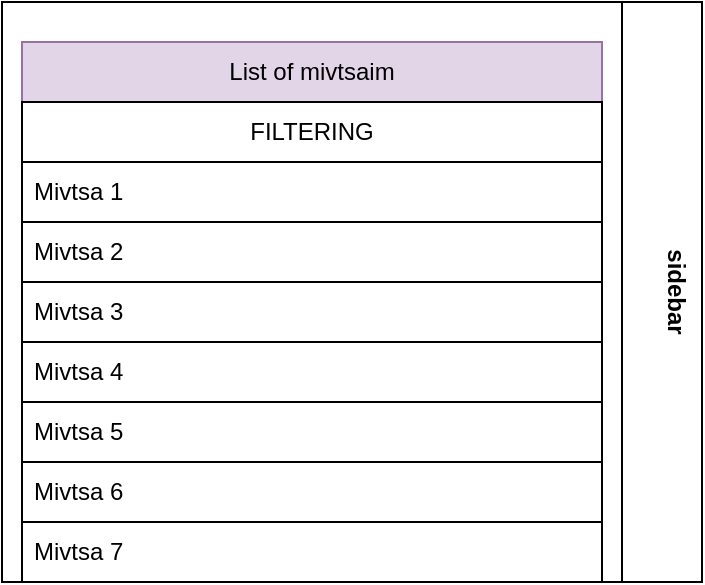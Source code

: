 <mxfile version="26.0.16">
  <diagram name="Page-1" id="GSm1IPPbRoBWgB8fPebC">
    <mxGraphModel dx="923" dy="571" grid="1" gridSize="10" guides="1" tooltips="1" connect="1" arrows="1" fold="1" page="1" pageScale="1" pageWidth="827" pageHeight="1169" math="0" shadow="0">
      <root>
        <mxCell id="0" />
        <mxCell id="1" parent="0" />
        <mxCell id="TBUs8aDhBhdy393vnozS-3" value="sidebar&lt;div&gt;&lt;br&gt;&lt;/div&gt;" style="swimlane;horizontal=0;whiteSpace=wrap;html=1;rotation=-180;startSize=40;" vertex="1" parent="1">
          <mxGeometry x="310" y="340" width="350" height="290" as="geometry" />
        </mxCell>
        <mxCell id="TBUs8aDhBhdy393vnozS-9" value="List of mivtsaim" style="swimlane;fontStyle=0;childLayout=stackLayout;horizontal=1;startSize=30;horizontalStack=0;resizeParent=1;resizeParentMax=0;resizeLast=0;collapsible=1;marginBottom=0;whiteSpace=wrap;html=1;fillColor=#e1d5e7;strokeColor=#9673a6;" vertex="1" parent="1">
          <mxGeometry x="320" y="360" width="290" height="270" as="geometry" />
        </mxCell>
        <mxCell id="TBUs8aDhBhdy393vnozS-10" value="FILTERING" style="text;align=center;verticalAlign=middle;spacingLeft=4;spacingRight=4;overflow=hidden;points=[[0,0.5],[1,0.5]];portConstraint=eastwest;rotatable=0;whiteSpace=wrap;html=1;fillColor=default;strokeColor=default;" vertex="1" parent="TBUs8aDhBhdy393vnozS-9">
          <mxGeometry y="30" width="290" height="30" as="geometry" />
        </mxCell>
        <mxCell id="TBUs8aDhBhdy393vnozS-11" value="Mivtsa 1" style="text;strokeColor=default;fillColor=none;align=left;verticalAlign=middle;spacingLeft=4;spacingRight=4;overflow=hidden;points=[[0,0.5],[1,0.5]];portConstraint=eastwest;rotatable=0;whiteSpace=wrap;html=1;" vertex="1" parent="TBUs8aDhBhdy393vnozS-9">
          <mxGeometry y="60" width="290" height="30" as="geometry" />
        </mxCell>
        <mxCell id="TBUs8aDhBhdy393vnozS-12" value="Mivtsa 2" style="text;strokeColor=default;fillColor=none;align=left;verticalAlign=middle;spacingLeft=4;spacingRight=4;overflow=hidden;points=[[0,0.5],[1,0.5]];portConstraint=eastwest;rotatable=0;whiteSpace=wrap;html=1;" vertex="1" parent="TBUs8aDhBhdy393vnozS-9">
          <mxGeometry y="90" width="290" height="30" as="geometry" />
        </mxCell>
        <mxCell id="TBUs8aDhBhdy393vnozS-13" value="Mivtsa 3" style="text;strokeColor=default;fillColor=none;align=left;verticalAlign=middle;spacingLeft=4;spacingRight=4;overflow=hidden;points=[[0,0.5],[1,0.5]];portConstraint=eastwest;rotatable=0;whiteSpace=wrap;html=1;" vertex="1" parent="TBUs8aDhBhdy393vnozS-9">
          <mxGeometry y="120" width="290" height="30" as="geometry" />
        </mxCell>
        <mxCell id="TBUs8aDhBhdy393vnozS-14" value="Mivtsa 4" style="text;strokeColor=default;fillColor=none;align=left;verticalAlign=middle;spacingLeft=4;spacingRight=4;overflow=hidden;points=[[0,0.5],[1,0.5]];portConstraint=eastwest;rotatable=0;whiteSpace=wrap;html=1;" vertex="1" parent="TBUs8aDhBhdy393vnozS-9">
          <mxGeometry y="150" width="290" height="30" as="geometry" />
        </mxCell>
        <mxCell id="TBUs8aDhBhdy393vnozS-15" value="Mivtsa 5" style="text;strokeColor=default;fillColor=none;align=left;verticalAlign=middle;spacingLeft=4;spacingRight=4;overflow=hidden;points=[[0,0.5],[1,0.5]];portConstraint=eastwest;rotatable=0;whiteSpace=wrap;html=1;" vertex="1" parent="TBUs8aDhBhdy393vnozS-9">
          <mxGeometry y="180" width="290" height="30" as="geometry" />
        </mxCell>
        <mxCell id="TBUs8aDhBhdy393vnozS-17" value="Mivtsa 6" style="text;strokeColor=default;fillColor=none;align=left;verticalAlign=middle;spacingLeft=4;spacingRight=4;overflow=hidden;points=[[0,0.5],[1,0.5]];portConstraint=eastwest;rotatable=0;whiteSpace=wrap;html=1;" vertex="1" parent="TBUs8aDhBhdy393vnozS-9">
          <mxGeometry y="210" width="290" height="30" as="geometry" />
        </mxCell>
        <mxCell id="TBUs8aDhBhdy393vnozS-18" value="Mivtsa 7" style="text;strokeColor=default;fillColor=none;align=left;verticalAlign=middle;spacingLeft=4;spacingRight=4;overflow=hidden;points=[[0,0.5],[1,0.5]];portConstraint=eastwest;rotatable=0;whiteSpace=wrap;html=1;" vertex="1" parent="TBUs8aDhBhdy393vnozS-9">
          <mxGeometry y="240" width="290" height="30" as="geometry" />
        </mxCell>
      </root>
    </mxGraphModel>
  </diagram>
</mxfile>
